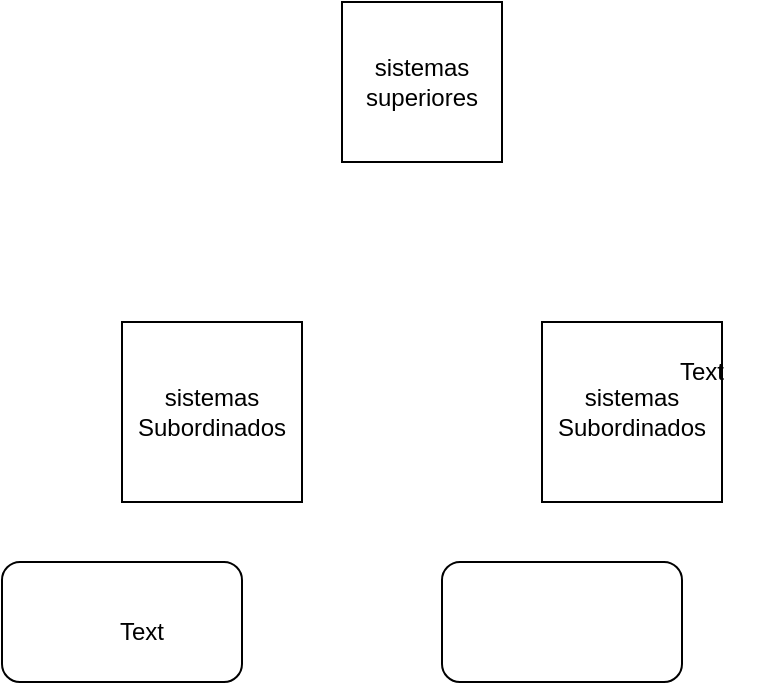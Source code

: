 <mxfile version="20.2.5" type="github">
  <diagram id="cBtCiH-UORL5pPjjxskB" name="Página-1">
    <mxGraphModel dx="778" dy="461" grid="1" gridSize="10" guides="1" tooltips="1" connect="1" arrows="1" fold="1" page="1" pageScale="1" pageWidth="827" pageHeight="1169" math="0" shadow="0">
      <root>
        <mxCell id="0" />
        <mxCell id="1" parent="0" />
        <mxCell id="sNf74tZnmshHmBwiiSrK-1" value="sistemas superiores" style="whiteSpace=wrap;html=1;aspect=fixed;" vertex="1" parent="1">
          <mxGeometry x="220" y="40" width="80" height="80" as="geometry" />
        </mxCell>
        <mxCell id="sNf74tZnmshHmBwiiSrK-2" value="sistemas Subordinados" style="whiteSpace=wrap;html=1;aspect=fixed;" vertex="1" parent="1">
          <mxGeometry x="110" y="200" width="90" height="90" as="geometry" />
        </mxCell>
        <mxCell id="sNf74tZnmshHmBwiiSrK-4" value="sistemas Subordinados" style="whiteSpace=wrap;html=1;aspect=fixed;" vertex="1" parent="1">
          <mxGeometry x="320" y="200" width="90" height="90" as="geometry" />
        </mxCell>
        <mxCell id="sNf74tZnmshHmBwiiSrK-5" value="" style="rounded=1;whiteSpace=wrap;html=1;" vertex="1" parent="1">
          <mxGeometry x="270" y="320" width="120" height="60" as="geometry" />
        </mxCell>
        <mxCell id="sNf74tZnmshHmBwiiSrK-6" value="" style="rounded=1;whiteSpace=wrap;html=1;" vertex="1" parent="1">
          <mxGeometry x="50" y="320" width="120" height="60" as="geometry" />
        </mxCell>
        <mxCell id="sNf74tZnmshHmBwiiSrK-7" value="Text" style="text;html=1;strokeColor=none;fillColor=none;align=center;verticalAlign=middle;whiteSpace=wrap;rounded=0;" vertex="1" parent="1">
          <mxGeometry x="370" y="210" width="60" height="30" as="geometry" />
        </mxCell>
        <mxCell id="sNf74tZnmshHmBwiiSrK-8" value="Text" style="text;html=1;strokeColor=none;fillColor=none;align=center;verticalAlign=middle;whiteSpace=wrap;rounded=0;" vertex="1" parent="1">
          <mxGeometry x="90" y="340" width="60" height="30" as="geometry" />
        </mxCell>
      </root>
    </mxGraphModel>
  </diagram>
</mxfile>
